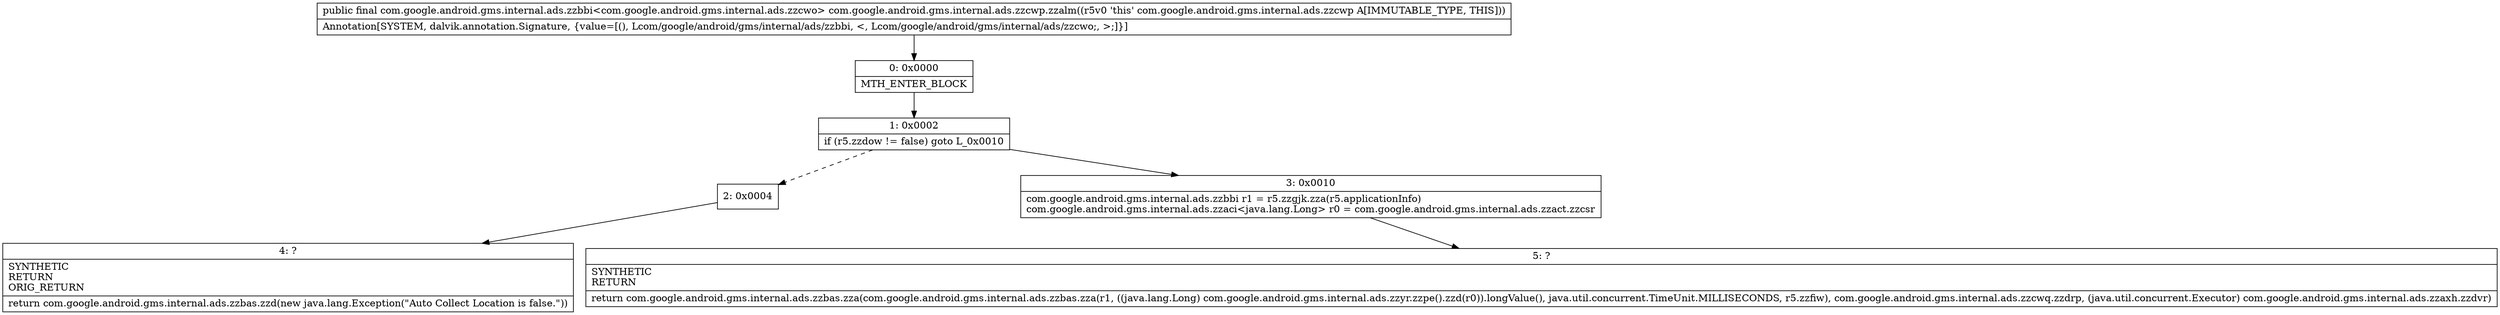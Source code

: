 digraph "CFG forcom.google.android.gms.internal.ads.zzcwp.zzalm()Lcom\/google\/android\/gms\/internal\/ads\/zzbbi;" {
Node_0 [shape=record,label="{0\:\ 0x0000|MTH_ENTER_BLOCK\l}"];
Node_1 [shape=record,label="{1\:\ 0x0002|if (r5.zzdow != false) goto L_0x0010\l}"];
Node_2 [shape=record,label="{2\:\ 0x0004}"];
Node_3 [shape=record,label="{3\:\ 0x0010|com.google.android.gms.internal.ads.zzbbi r1 = r5.zzgjk.zza(r5.applicationInfo)\lcom.google.android.gms.internal.ads.zzaci\<java.lang.Long\> r0 = com.google.android.gms.internal.ads.zzact.zzcsr\l}"];
Node_4 [shape=record,label="{4\:\ ?|SYNTHETIC\lRETURN\lORIG_RETURN\l|return com.google.android.gms.internal.ads.zzbas.zzd(new java.lang.Exception(\"Auto Collect Location is false.\"))\l}"];
Node_5 [shape=record,label="{5\:\ ?|SYNTHETIC\lRETURN\l|return com.google.android.gms.internal.ads.zzbas.zza(com.google.android.gms.internal.ads.zzbas.zza(r1, ((java.lang.Long) com.google.android.gms.internal.ads.zzyr.zzpe().zzd(r0)).longValue(), java.util.concurrent.TimeUnit.MILLISECONDS, r5.zzfiw), com.google.android.gms.internal.ads.zzcwq.zzdrp, (java.util.concurrent.Executor) com.google.android.gms.internal.ads.zzaxh.zzdvr)\l}"];
MethodNode[shape=record,label="{public final com.google.android.gms.internal.ads.zzbbi\<com.google.android.gms.internal.ads.zzcwo\> com.google.android.gms.internal.ads.zzcwp.zzalm((r5v0 'this' com.google.android.gms.internal.ads.zzcwp A[IMMUTABLE_TYPE, THIS]))  | Annotation[SYSTEM, dalvik.annotation.Signature, \{value=[(), Lcom\/google\/android\/gms\/internal\/ads\/zzbbi, \<, Lcom\/google\/android\/gms\/internal\/ads\/zzcwo;, \>;]\}]\l}"];
MethodNode -> Node_0;
Node_0 -> Node_1;
Node_1 -> Node_2[style=dashed];
Node_1 -> Node_3;
Node_2 -> Node_4;
Node_3 -> Node_5;
}

